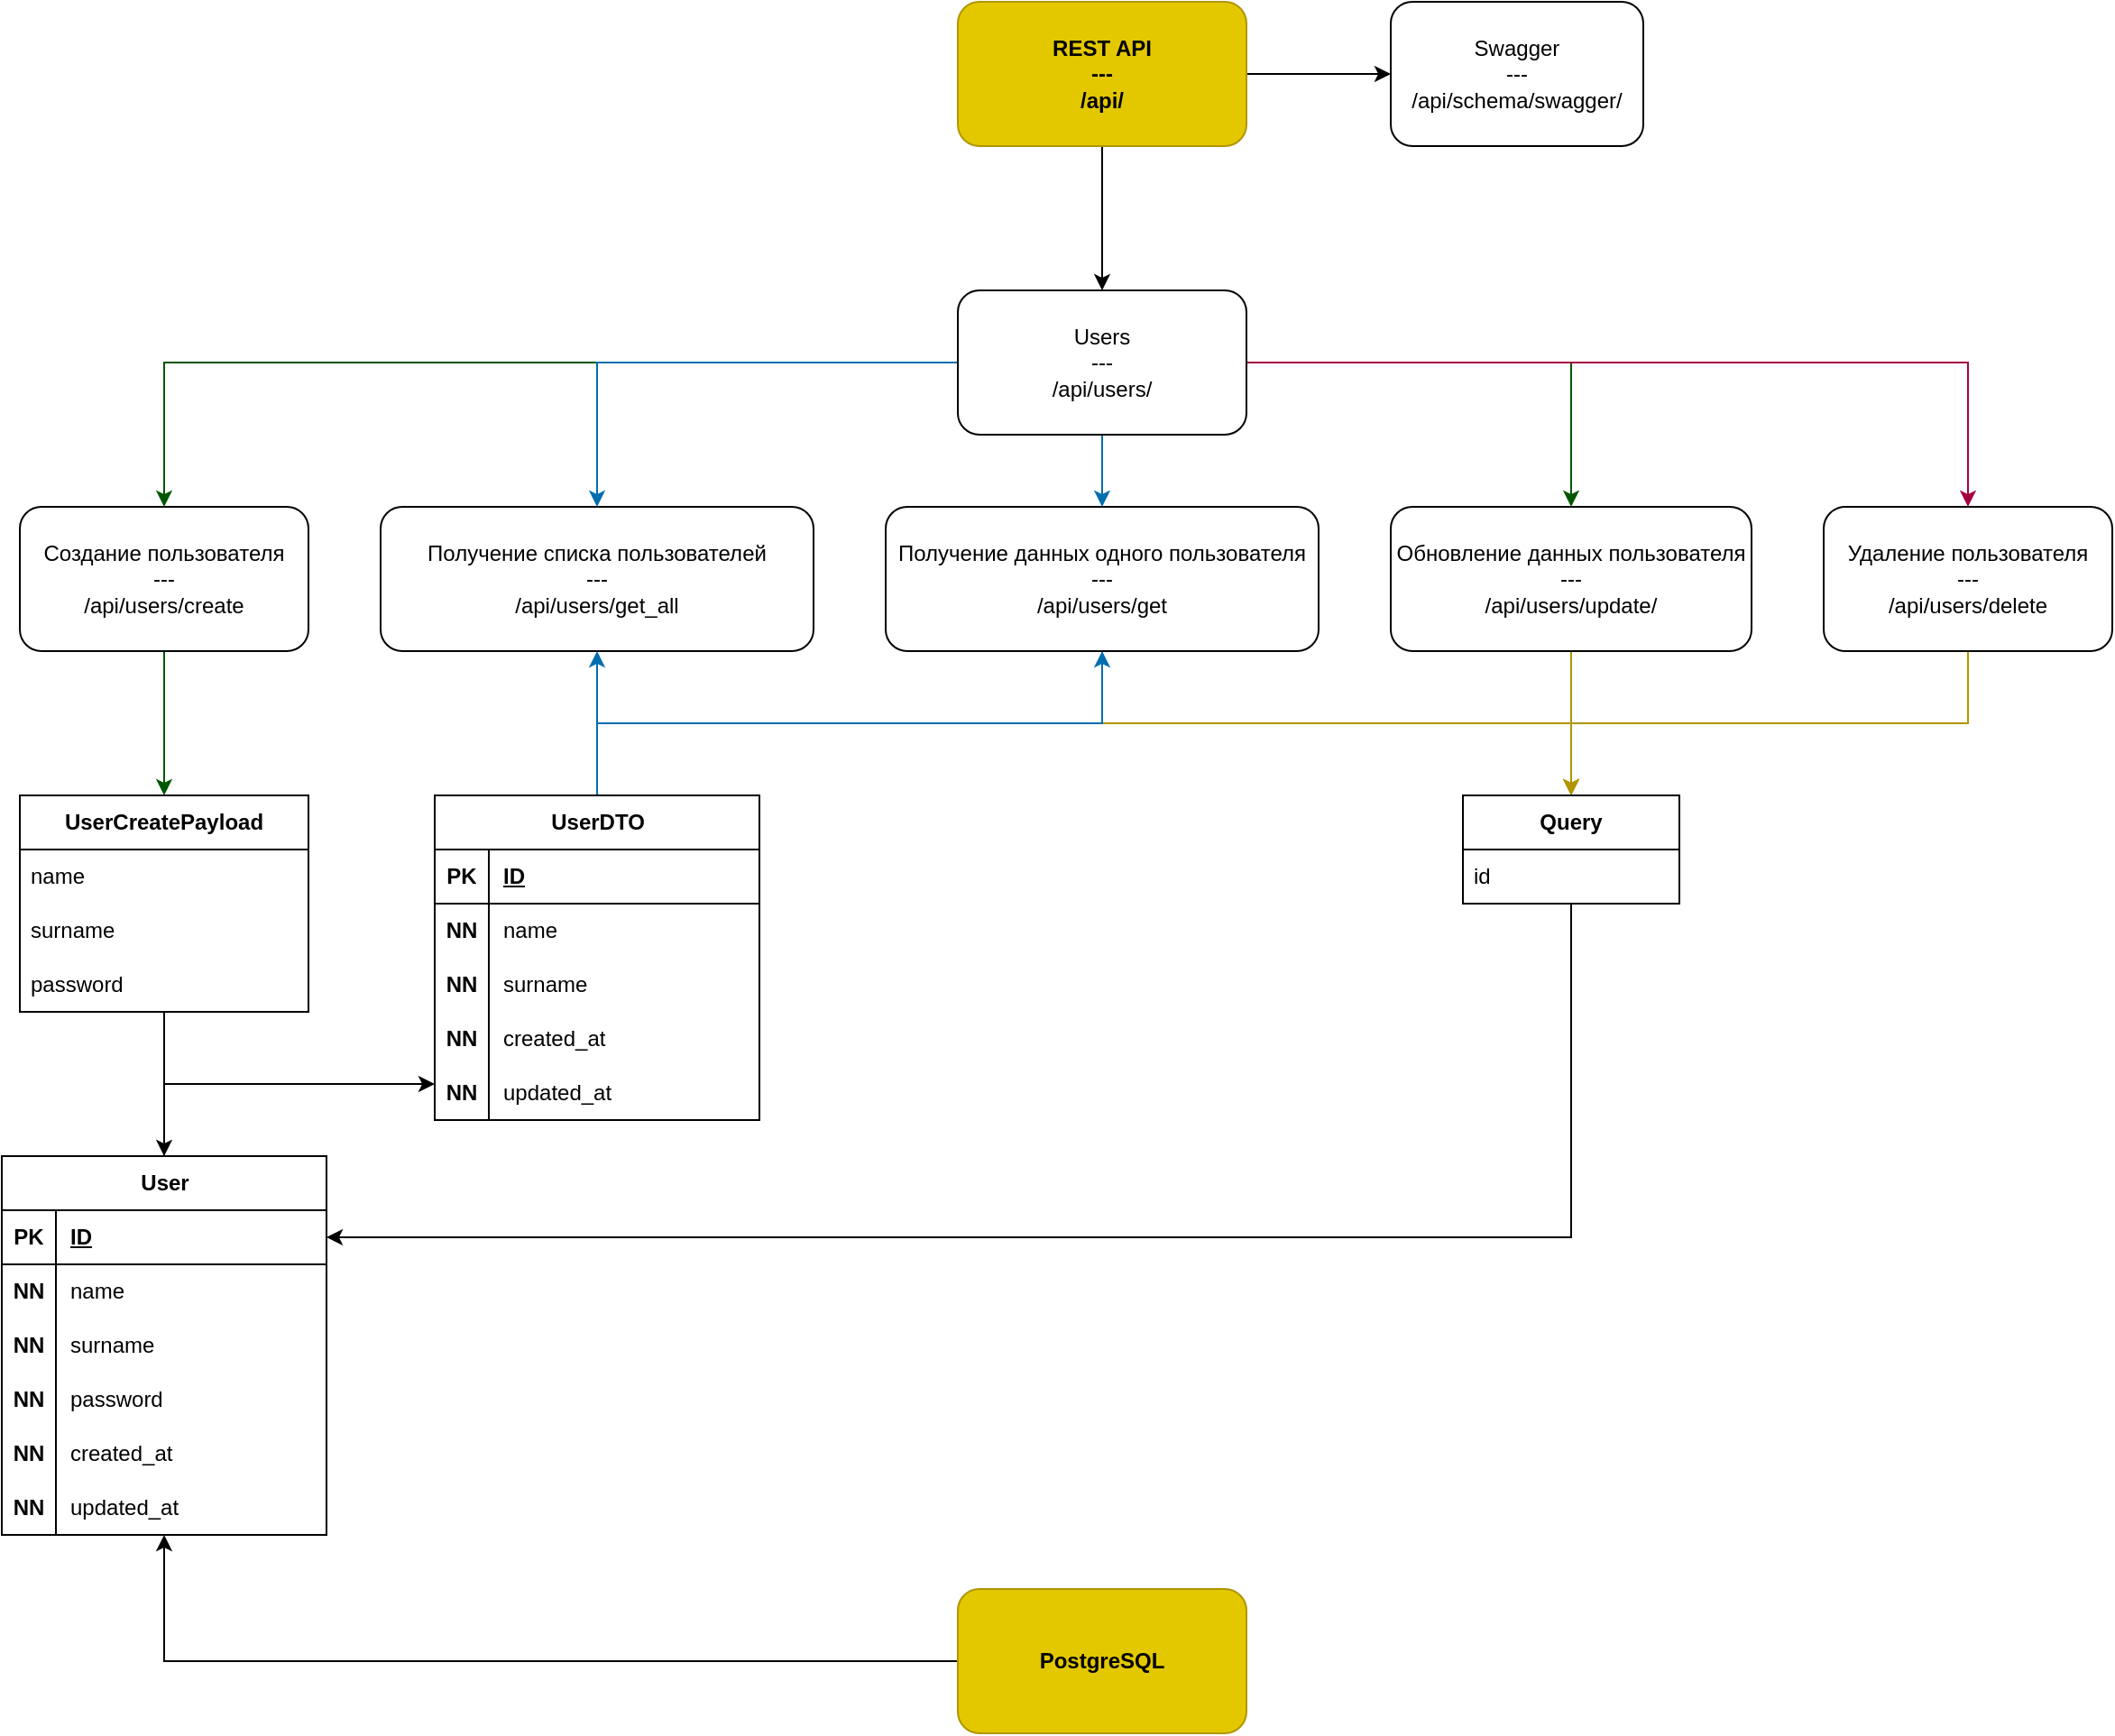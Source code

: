 <mxfile version="26.2.2">
  <diagram name="Page-1" id="5zJlX-YoZaNQF9OpYBEF">
    <mxGraphModel dx="3200" dy="1204" grid="1" gridSize="10" guides="1" tooltips="1" connect="1" arrows="1" fold="1" page="1" pageScale="1" pageWidth="850" pageHeight="1100" math="0" shadow="0">
      <root>
        <mxCell id="0" />
        <mxCell id="1" parent="0" />
        <mxCell id="qmt6e6BJGcGWodywch0B-91" style="edgeStyle=orthogonalEdgeStyle;rounded=0;orthogonalLoop=1;jettySize=auto;html=1;" edge="1" parent="1" source="qmt6e6BJGcGWodywch0B-2" target="qmt6e6BJGcGWodywch0B-37">
          <mxGeometry relative="1" as="geometry">
            <Array as="points">
              <mxPoint x="-480" y="630" />
            </Array>
          </mxGeometry>
        </mxCell>
        <mxCell id="qmt6e6BJGcGWodywch0B-2" value="User" style="shape=table;startSize=30;container=1;collapsible=1;childLayout=tableLayout;fixedRows=1;rowLines=0;fontStyle=1;align=center;resizeLast=1;html=1;" vertex="1" parent="1">
          <mxGeometry x="-570" y="670" width="180" height="210" as="geometry" />
        </mxCell>
        <mxCell id="qmt6e6BJGcGWodywch0B-3" value="" style="shape=tableRow;horizontal=0;startSize=0;swimlaneHead=0;swimlaneBody=0;fillColor=none;collapsible=0;dropTarget=0;points=[[0,0.5],[1,0.5]];portConstraint=eastwest;top=0;left=0;right=0;bottom=1;" vertex="1" parent="qmt6e6BJGcGWodywch0B-2">
          <mxGeometry y="30" width="180" height="30" as="geometry" />
        </mxCell>
        <mxCell id="qmt6e6BJGcGWodywch0B-4" value="PK" style="shape=partialRectangle;connectable=0;fillColor=none;top=0;left=0;bottom=0;right=0;fontStyle=1;overflow=hidden;whiteSpace=wrap;html=1;" vertex="1" parent="qmt6e6BJGcGWodywch0B-3">
          <mxGeometry width="30" height="30" as="geometry">
            <mxRectangle width="30" height="30" as="alternateBounds" />
          </mxGeometry>
        </mxCell>
        <mxCell id="qmt6e6BJGcGWodywch0B-5" value="ID" style="shape=partialRectangle;connectable=0;fillColor=none;top=0;left=0;bottom=0;right=0;align=left;spacingLeft=6;fontStyle=5;overflow=hidden;whiteSpace=wrap;html=1;" vertex="1" parent="qmt6e6BJGcGWodywch0B-3">
          <mxGeometry x="30" width="150" height="30" as="geometry">
            <mxRectangle width="150" height="30" as="alternateBounds" />
          </mxGeometry>
        </mxCell>
        <mxCell id="qmt6e6BJGcGWodywch0B-6" value="" style="shape=tableRow;horizontal=0;startSize=0;swimlaneHead=0;swimlaneBody=0;fillColor=none;collapsible=0;dropTarget=0;points=[[0,0.5],[1,0.5]];portConstraint=eastwest;top=0;left=0;right=0;bottom=0;" vertex="1" parent="qmt6e6BJGcGWodywch0B-2">
          <mxGeometry y="60" width="180" height="30" as="geometry" />
        </mxCell>
        <mxCell id="qmt6e6BJGcGWodywch0B-7" value="&lt;b&gt;NN&lt;/b&gt;" style="shape=partialRectangle;connectable=0;fillColor=none;top=0;left=0;bottom=0;right=0;editable=1;overflow=hidden;whiteSpace=wrap;html=1;" vertex="1" parent="qmt6e6BJGcGWodywch0B-6">
          <mxGeometry width="30" height="30" as="geometry">
            <mxRectangle width="30" height="30" as="alternateBounds" />
          </mxGeometry>
        </mxCell>
        <mxCell id="qmt6e6BJGcGWodywch0B-8" value="name" style="shape=partialRectangle;connectable=0;fillColor=none;top=0;left=0;bottom=0;right=0;align=left;spacingLeft=6;overflow=hidden;whiteSpace=wrap;html=1;" vertex="1" parent="qmt6e6BJGcGWodywch0B-6">
          <mxGeometry x="30" width="150" height="30" as="geometry">
            <mxRectangle width="150" height="30" as="alternateBounds" />
          </mxGeometry>
        </mxCell>
        <mxCell id="qmt6e6BJGcGWodywch0B-9" value="" style="shape=tableRow;horizontal=0;startSize=0;swimlaneHead=0;swimlaneBody=0;fillColor=none;collapsible=0;dropTarget=0;points=[[0,0.5],[1,0.5]];portConstraint=eastwest;top=0;left=0;right=0;bottom=0;" vertex="1" parent="qmt6e6BJGcGWodywch0B-2">
          <mxGeometry y="90" width="180" height="30" as="geometry" />
        </mxCell>
        <mxCell id="qmt6e6BJGcGWodywch0B-10" value="&lt;b&gt;NN&lt;/b&gt;" style="shape=partialRectangle;connectable=0;fillColor=none;top=0;left=0;bottom=0;right=0;editable=1;overflow=hidden;whiteSpace=wrap;html=1;" vertex="1" parent="qmt6e6BJGcGWodywch0B-9">
          <mxGeometry width="30" height="30" as="geometry">
            <mxRectangle width="30" height="30" as="alternateBounds" />
          </mxGeometry>
        </mxCell>
        <mxCell id="qmt6e6BJGcGWodywch0B-11" value="surname" style="shape=partialRectangle;connectable=0;fillColor=none;top=0;left=0;bottom=0;right=0;align=left;spacingLeft=6;overflow=hidden;whiteSpace=wrap;html=1;" vertex="1" parent="qmt6e6BJGcGWodywch0B-9">
          <mxGeometry x="30" width="150" height="30" as="geometry">
            <mxRectangle width="150" height="30" as="alternateBounds" />
          </mxGeometry>
        </mxCell>
        <mxCell id="qmt6e6BJGcGWodywch0B-12" value="" style="shape=tableRow;horizontal=0;startSize=0;swimlaneHead=0;swimlaneBody=0;fillColor=none;collapsible=0;dropTarget=0;points=[[0,0.5],[1,0.5]];portConstraint=eastwest;top=0;left=0;right=0;bottom=0;" vertex="1" parent="qmt6e6BJGcGWodywch0B-2">
          <mxGeometry y="120" width="180" height="30" as="geometry" />
        </mxCell>
        <mxCell id="qmt6e6BJGcGWodywch0B-13" value="&lt;b&gt;NN&lt;/b&gt;" style="shape=partialRectangle;connectable=0;fillColor=none;top=0;left=0;bottom=0;right=0;editable=1;overflow=hidden;whiteSpace=wrap;html=1;" vertex="1" parent="qmt6e6BJGcGWodywch0B-12">
          <mxGeometry width="30" height="30" as="geometry">
            <mxRectangle width="30" height="30" as="alternateBounds" />
          </mxGeometry>
        </mxCell>
        <mxCell id="qmt6e6BJGcGWodywch0B-14" value="password" style="shape=partialRectangle;connectable=0;fillColor=none;top=0;left=0;bottom=0;right=0;align=left;spacingLeft=6;overflow=hidden;whiteSpace=wrap;html=1;" vertex="1" parent="qmt6e6BJGcGWodywch0B-12">
          <mxGeometry x="30" width="150" height="30" as="geometry">
            <mxRectangle width="150" height="30" as="alternateBounds" />
          </mxGeometry>
        </mxCell>
        <mxCell id="qmt6e6BJGcGWodywch0B-18" style="shape=tableRow;horizontal=0;startSize=0;swimlaneHead=0;swimlaneBody=0;fillColor=none;collapsible=0;dropTarget=0;points=[[0,0.5],[1,0.5]];portConstraint=eastwest;top=0;left=0;right=0;bottom=0;" vertex="1" parent="qmt6e6BJGcGWodywch0B-2">
          <mxGeometry y="150" width="180" height="30" as="geometry" />
        </mxCell>
        <mxCell id="qmt6e6BJGcGWodywch0B-19" value="&lt;b&gt;NN&lt;/b&gt;" style="shape=partialRectangle;connectable=0;fillColor=none;top=0;left=0;bottom=0;right=0;editable=1;overflow=hidden;whiteSpace=wrap;html=1;" vertex="1" parent="qmt6e6BJGcGWodywch0B-18">
          <mxGeometry width="30" height="30" as="geometry">
            <mxRectangle width="30" height="30" as="alternateBounds" />
          </mxGeometry>
        </mxCell>
        <mxCell id="qmt6e6BJGcGWodywch0B-20" value="created_at" style="shape=partialRectangle;connectable=0;fillColor=none;top=0;left=0;bottom=0;right=0;align=left;spacingLeft=6;overflow=hidden;whiteSpace=wrap;html=1;" vertex="1" parent="qmt6e6BJGcGWodywch0B-18">
          <mxGeometry x="30" width="150" height="30" as="geometry">
            <mxRectangle width="150" height="30" as="alternateBounds" />
          </mxGeometry>
        </mxCell>
        <mxCell id="qmt6e6BJGcGWodywch0B-15" style="shape=tableRow;horizontal=0;startSize=0;swimlaneHead=0;swimlaneBody=0;fillColor=none;collapsible=0;dropTarget=0;points=[[0,0.5],[1,0.5]];portConstraint=eastwest;top=0;left=0;right=0;bottom=0;" vertex="1" parent="qmt6e6BJGcGWodywch0B-2">
          <mxGeometry y="180" width="180" height="30" as="geometry" />
        </mxCell>
        <mxCell id="qmt6e6BJGcGWodywch0B-16" value="&lt;b&gt;NN&lt;/b&gt;" style="shape=partialRectangle;connectable=0;fillColor=none;top=0;left=0;bottom=0;right=0;editable=1;overflow=hidden;whiteSpace=wrap;html=1;" vertex="1" parent="qmt6e6BJGcGWodywch0B-15">
          <mxGeometry width="30" height="30" as="geometry">
            <mxRectangle width="30" height="30" as="alternateBounds" />
          </mxGeometry>
        </mxCell>
        <mxCell id="qmt6e6BJGcGWodywch0B-17" value="updated_at" style="shape=partialRectangle;connectable=0;fillColor=none;top=0;left=0;bottom=0;right=0;align=left;spacingLeft=6;overflow=hidden;whiteSpace=wrap;html=1;" vertex="1" parent="qmt6e6BJGcGWodywch0B-15">
          <mxGeometry x="30" width="150" height="30" as="geometry">
            <mxRectangle width="150" height="30" as="alternateBounds" />
          </mxGeometry>
        </mxCell>
        <mxCell id="qmt6e6BJGcGWodywch0B-23" value="" style="edgeStyle=orthogonalEdgeStyle;rounded=0;orthogonalLoop=1;jettySize=auto;html=1;" edge="1" parent="1" source="qmt6e6BJGcGWodywch0B-21" target="qmt6e6BJGcGWodywch0B-22">
          <mxGeometry relative="1" as="geometry" />
        </mxCell>
        <mxCell id="qmt6e6BJGcGWodywch0B-36" value="" style="edgeStyle=orthogonalEdgeStyle;rounded=0;orthogonalLoop=1;jettySize=auto;html=1;" edge="1" parent="1" source="qmt6e6BJGcGWodywch0B-21" target="qmt6e6BJGcGWodywch0B-35">
          <mxGeometry relative="1" as="geometry" />
        </mxCell>
        <mxCell id="qmt6e6BJGcGWodywch0B-21" value="&lt;b&gt;REST API&lt;/b&gt;&lt;div&gt;&lt;b&gt;---&lt;/b&gt;&lt;/div&gt;&lt;div&gt;&lt;b&gt;/api/&lt;/b&gt;&lt;/div&gt;" style="rounded=1;whiteSpace=wrap;html=1;fillColor=#e3c800;fontColor=#000000;strokeColor=#B09500;" vertex="1" parent="1">
          <mxGeometry x="-40" y="30" width="160" height="80" as="geometry" />
        </mxCell>
        <mxCell id="qmt6e6BJGcGWodywch0B-25" value="" style="edgeStyle=orthogonalEdgeStyle;rounded=0;orthogonalLoop=1;jettySize=auto;html=1;fillColor=#008a00;strokeColor=#005700;" edge="1" parent="1" source="qmt6e6BJGcGWodywch0B-22" target="qmt6e6BJGcGWodywch0B-24">
          <mxGeometry relative="1" as="geometry" />
        </mxCell>
        <mxCell id="qmt6e6BJGcGWodywch0B-28" value="" style="edgeStyle=orthogonalEdgeStyle;rounded=0;orthogonalLoop=1;jettySize=auto;html=1;fillColor=#1ba1e2;strokeColor=#006EAF;" edge="1" parent="1" source="qmt6e6BJGcGWodywch0B-22" target="qmt6e6BJGcGWodywch0B-27">
          <mxGeometry relative="1" as="geometry" />
        </mxCell>
        <mxCell id="qmt6e6BJGcGWodywch0B-30" value="" style="edgeStyle=orthogonalEdgeStyle;rounded=0;orthogonalLoop=1;jettySize=auto;html=1;fillColor=#1ba1e2;strokeColor=#006EAF;" edge="1" parent="1" source="qmt6e6BJGcGWodywch0B-22" target="qmt6e6BJGcGWodywch0B-29">
          <mxGeometry relative="1" as="geometry" />
        </mxCell>
        <mxCell id="qmt6e6BJGcGWodywch0B-32" value="" style="edgeStyle=orthogonalEdgeStyle;rounded=0;orthogonalLoop=1;jettySize=auto;html=1;fillColor=#008a00;strokeColor=#005700;" edge="1" parent="1" source="qmt6e6BJGcGWodywch0B-22" target="qmt6e6BJGcGWodywch0B-31">
          <mxGeometry relative="1" as="geometry" />
        </mxCell>
        <mxCell id="qmt6e6BJGcGWodywch0B-34" value="" style="edgeStyle=orthogonalEdgeStyle;rounded=0;orthogonalLoop=1;jettySize=auto;html=1;fillColor=#d80073;strokeColor=#A50040;" edge="1" parent="1" source="qmt6e6BJGcGWodywch0B-22" target="qmt6e6BJGcGWodywch0B-33">
          <mxGeometry relative="1" as="geometry" />
        </mxCell>
        <mxCell id="qmt6e6BJGcGWodywch0B-22" value="Users&lt;div&gt;---&lt;/div&gt;&lt;div&gt;/api/users/&lt;/div&gt;" style="whiteSpace=wrap;html=1;rounded=1;" vertex="1" parent="1">
          <mxGeometry x="-40" y="190" width="160" height="80" as="geometry" />
        </mxCell>
        <mxCell id="qmt6e6BJGcGWodywch0B-77" style="edgeStyle=orthogonalEdgeStyle;rounded=0;orthogonalLoop=1;jettySize=auto;html=1;fillColor=#008a00;strokeColor=#005700;" edge="1" parent="1" source="qmt6e6BJGcGWodywch0B-24" target="qmt6e6BJGcGWodywch0B-72">
          <mxGeometry relative="1" as="geometry" />
        </mxCell>
        <mxCell id="qmt6e6BJGcGWodywch0B-24" value="Создание пользователя&lt;div&gt;---&lt;/div&gt;&lt;div&gt;/api/users/create&lt;/div&gt;" style="whiteSpace=wrap;html=1;rounded=1;" vertex="1" parent="1">
          <mxGeometry x="-560" y="310" width="160" height="80" as="geometry" />
        </mxCell>
        <mxCell id="qmt6e6BJGcGWodywch0B-27" value="Получение списка пользователей&lt;div&gt;---&lt;/div&gt;&lt;div&gt;/api/users/get_all&lt;/div&gt;" style="whiteSpace=wrap;html=1;rounded=1;" vertex="1" parent="1">
          <mxGeometry x="-360" y="310" width="240" height="80" as="geometry" />
        </mxCell>
        <mxCell id="qmt6e6BJGcGWodywch0B-93" style="edgeStyle=orthogonalEdgeStyle;rounded=0;orthogonalLoop=1;jettySize=auto;html=1;fillColor=#e3c800;strokeColor=#B09500;" edge="1" parent="1" source="qmt6e6BJGcGWodywch0B-29" target="qmt6e6BJGcGWodywch0B-83">
          <mxGeometry relative="1" as="geometry">
            <Array as="points">
              <mxPoint x="40" y="430" />
              <mxPoint x="300" y="430" />
            </Array>
          </mxGeometry>
        </mxCell>
        <mxCell id="qmt6e6BJGcGWodywch0B-29" value="Получение данных одного пользователя&lt;div&gt;---&lt;/div&gt;&lt;div&gt;/api/users/get&lt;/div&gt;" style="whiteSpace=wrap;html=1;rounded=1;" vertex="1" parent="1">
          <mxGeometry x="-80" y="310" width="240" height="80" as="geometry" />
        </mxCell>
        <mxCell id="qmt6e6BJGcGWodywch0B-95" style="edgeStyle=orthogonalEdgeStyle;rounded=0;orthogonalLoop=1;jettySize=auto;html=1;fillColor=#e3c800;strokeColor=#B09500;" edge="1" parent="1" source="qmt6e6BJGcGWodywch0B-31" target="qmt6e6BJGcGWodywch0B-83">
          <mxGeometry relative="1" as="geometry">
            <Array as="points">
              <mxPoint x="300" y="400" />
              <mxPoint x="300" y="400" />
            </Array>
          </mxGeometry>
        </mxCell>
        <mxCell id="qmt6e6BJGcGWodywch0B-31" value="Обновление данных пользователя&lt;div&gt;---&lt;/div&gt;&lt;div&gt;/api/users/update/&lt;/div&gt;" style="whiteSpace=wrap;html=1;rounded=1;" vertex="1" parent="1">
          <mxGeometry x="200" y="310" width="200" height="80" as="geometry" />
        </mxCell>
        <mxCell id="qmt6e6BJGcGWodywch0B-96" style="edgeStyle=orthogonalEdgeStyle;rounded=0;orthogonalLoop=1;jettySize=auto;html=1;fillColor=#e3c800;strokeColor=#B09500;" edge="1" parent="1" source="qmt6e6BJGcGWodywch0B-33" target="qmt6e6BJGcGWodywch0B-83">
          <mxGeometry relative="1" as="geometry">
            <Array as="points">
              <mxPoint x="520" y="430" />
              <mxPoint x="300" y="430" />
            </Array>
          </mxGeometry>
        </mxCell>
        <mxCell id="qmt6e6BJGcGWodywch0B-33" value="Удаление пользователя&lt;div&gt;---&lt;/div&gt;&lt;div&gt;/api/users/delete&lt;/div&gt;" style="whiteSpace=wrap;html=1;rounded=1;" vertex="1" parent="1">
          <mxGeometry x="440" y="310" width="160" height="80" as="geometry" />
        </mxCell>
        <mxCell id="qmt6e6BJGcGWodywch0B-35" value="Swagger&lt;div&gt;---&lt;/div&gt;&lt;div&gt;/api/schema/swagger/&lt;/div&gt;" style="whiteSpace=wrap;html=1;rounded=1;" vertex="1" parent="1">
          <mxGeometry x="200" y="30" width="140" height="80" as="geometry" />
        </mxCell>
        <mxCell id="qmt6e6BJGcGWodywch0B-82" style="edgeStyle=orthogonalEdgeStyle;rounded=0;orthogonalLoop=1;jettySize=auto;html=1;fillColor=#1ba1e2;strokeColor=#006EAF;" edge="1" parent="1" source="qmt6e6BJGcGWodywch0B-37" target="qmt6e6BJGcGWodywch0B-27">
          <mxGeometry relative="1" as="geometry" />
        </mxCell>
        <mxCell id="qmt6e6BJGcGWodywch0B-98" style="edgeStyle=orthogonalEdgeStyle;rounded=0;orthogonalLoop=1;jettySize=auto;html=1;fillColor=#1ba1e2;strokeColor=#006EAF;" edge="1" parent="1" source="qmt6e6BJGcGWodywch0B-37" target="qmt6e6BJGcGWodywch0B-29">
          <mxGeometry relative="1" as="geometry">
            <Array as="points">
              <mxPoint x="-240" y="430" />
              <mxPoint x="40" y="430" />
            </Array>
          </mxGeometry>
        </mxCell>
        <mxCell id="qmt6e6BJGcGWodywch0B-37" value="UserDTO" style="shape=table;startSize=30;container=1;collapsible=1;childLayout=tableLayout;fixedRows=1;rowLines=0;fontStyle=1;align=center;resizeLast=1;html=1;" vertex="1" parent="1">
          <mxGeometry x="-330" y="470" width="180" height="180" as="geometry" />
        </mxCell>
        <mxCell id="qmt6e6BJGcGWodywch0B-38" value="" style="shape=tableRow;horizontal=0;startSize=0;swimlaneHead=0;swimlaneBody=0;fillColor=none;collapsible=0;dropTarget=0;points=[[0,0.5],[1,0.5]];portConstraint=eastwest;top=0;left=0;right=0;bottom=1;" vertex="1" parent="qmt6e6BJGcGWodywch0B-37">
          <mxGeometry y="30" width="180" height="30" as="geometry" />
        </mxCell>
        <mxCell id="qmt6e6BJGcGWodywch0B-39" value="PK" style="shape=partialRectangle;connectable=0;fillColor=none;top=0;left=0;bottom=0;right=0;fontStyle=1;overflow=hidden;whiteSpace=wrap;html=1;" vertex="1" parent="qmt6e6BJGcGWodywch0B-38">
          <mxGeometry width="30" height="30" as="geometry">
            <mxRectangle width="30" height="30" as="alternateBounds" />
          </mxGeometry>
        </mxCell>
        <mxCell id="qmt6e6BJGcGWodywch0B-40" value="ID" style="shape=partialRectangle;connectable=0;fillColor=none;top=0;left=0;bottom=0;right=0;align=left;spacingLeft=6;fontStyle=5;overflow=hidden;whiteSpace=wrap;html=1;" vertex="1" parent="qmt6e6BJGcGWodywch0B-38">
          <mxGeometry x="30" width="150" height="30" as="geometry">
            <mxRectangle width="150" height="30" as="alternateBounds" />
          </mxGeometry>
        </mxCell>
        <mxCell id="qmt6e6BJGcGWodywch0B-41" value="" style="shape=tableRow;horizontal=0;startSize=0;swimlaneHead=0;swimlaneBody=0;fillColor=none;collapsible=0;dropTarget=0;points=[[0,0.5],[1,0.5]];portConstraint=eastwest;top=0;left=0;right=0;bottom=0;" vertex="1" parent="qmt6e6BJGcGWodywch0B-37">
          <mxGeometry y="60" width="180" height="30" as="geometry" />
        </mxCell>
        <mxCell id="qmt6e6BJGcGWodywch0B-42" value="&lt;b&gt;NN&lt;/b&gt;" style="shape=partialRectangle;connectable=0;fillColor=none;top=0;left=0;bottom=0;right=0;editable=1;overflow=hidden;whiteSpace=wrap;html=1;" vertex="1" parent="qmt6e6BJGcGWodywch0B-41">
          <mxGeometry width="30" height="30" as="geometry">
            <mxRectangle width="30" height="30" as="alternateBounds" />
          </mxGeometry>
        </mxCell>
        <mxCell id="qmt6e6BJGcGWodywch0B-43" value="name" style="shape=partialRectangle;connectable=0;fillColor=none;top=0;left=0;bottom=0;right=0;align=left;spacingLeft=6;overflow=hidden;whiteSpace=wrap;html=1;" vertex="1" parent="qmt6e6BJGcGWodywch0B-41">
          <mxGeometry x="30" width="150" height="30" as="geometry">
            <mxRectangle width="150" height="30" as="alternateBounds" />
          </mxGeometry>
        </mxCell>
        <mxCell id="qmt6e6BJGcGWodywch0B-44" value="" style="shape=tableRow;horizontal=0;startSize=0;swimlaneHead=0;swimlaneBody=0;fillColor=none;collapsible=0;dropTarget=0;points=[[0,0.5],[1,0.5]];portConstraint=eastwest;top=0;left=0;right=0;bottom=0;" vertex="1" parent="qmt6e6BJGcGWodywch0B-37">
          <mxGeometry y="90" width="180" height="30" as="geometry" />
        </mxCell>
        <mxCell id="qmt6e6BJGcGWodywch0B-45" value="&lt;b&gt;NN&lt;/b&gt;" style="shape=partialRectangle;connectable=0;fillColor=none;top=0;left=0;bottom=0;right=0;editable=1;overflow=hidden;whiteSpace=wrap;html=1;" vertex="1" parent="qmt6e6BJGcGWodywch0B-44">
          <mxGeometry width="30" height="30" as="geometry">
            <mxRectangle width="30" height="30" as="alternateBounds" />
          </mxGeometry>
        </mxCell>
        <mxCell id="qmt6e6BJGcGWodywch0B-46" value="surname" style="shape=partialRectangle;connectable=0;fillColor=none;top=0;left=0;bottom=0;right=0;align=left;spacingLeft=6;overflow=hidden;whiteSpace=wrap;html=1;" vertex="1" parent="qmt6e6BJGcGWodywch0B-44">
          <mxGeometry x="30" width="150" height="30" as="geometry">
            <mxRectangle width="150" height="30" as="alternateBounds" />
          </mxGeometry>
        </mxCell>
        <mxCell id="qmt6e6BJGcGWodywch0B-50" style="shape=tableRow;horizontal=0;startSize=0;swimlaneHead=0;swimlaneBody=0;fillColor=none;collapsible=0;dropTarget=0;points=[[0,0.5],[1,0.5]];portConstraint=eastwest;top=0;left=0;right=0;bottom=0;" vertex="1" parent="qmt6e6BJGcGWodywch0B-37">
          <mxGeometry y="120" width="180" height="30" as="geometry" />
        </mxCell>
        <mxCell id="qmt6e6BJGcGWodywch0B-51" value="&lt;b&gt;NN&lt;/b&gt;" style="shape=partialRectangle;connectable=0;fillColor=none;top=0;left=0;bottom=0;right=0;editable=1;overflow=hidden;whiteSpace=wrap;html=1;" vertex="1" parent="qmt6e6BJGcGWodywch0B-50">
          <mxGeometry width="30" height="30" as="geometry">
            <mxRectangle width="30" height="30" as="alternateBounds" />
          </mxGeometry>
        </mxCell>
        <mxCell id="qmt6e6BJGcGWodywch0B-52" value="created_at" style="shape=partialRectangle;connectable=0;fillColor=none;top=0;left=0;bottom=0;right=0;align=left;spacingLeft=6;overflow=hidden;whiteSpace=wrap;html=1;" vertex="1" parent="qmt6e6BJGcGWodywch0B-50">
          <mxGeometry x="30" width="150" height="30" as="geometry">
            <mxRectangle width="150" height="30" as="alternateBounds" />
          </mxGeometry>
        </mxCell>
        <mxCell id="qmt6e6BJGcGWodywch0B-53" style="shape=tableRow;horizontal=0;startSize=0;swimlaneHead=0;swimlaneBody=0;fillColor=none;collapsible=0;dropTarget=0;points=[[0,0.5],[1,0.5]];portConstraint=eastwest;top=0;left=0;right=0;bottom=0;" vertex="1" parent="qmt6e6BJGcGWodywch0B-37">
          <mxGeometry y="150" width="180" height="30" as="geometry" />
        </mxCell>
        <mxCell id="qmt6e6BJGcGWodywch0B-54" value="&lt;b&gt;NN&lt;/b&gt;" style="shape=partialRectangle;connectable=0;fillColor=none;top=0;left=0;bottom=0;right=0;editable=1;overflow=hidden;whiteSpace=wrap;html=1;" vertex="1" parent="qmt6e6BJGcGWodywch0B-53">
          <mxGeometry width="30" height="30" as="geometry">
            <mxRectangle width="30" height="30" as="alternateBounds" />
          </mxGeometry>
        </mxCell>
        <mxCell id="qmt6e6BJGcGWodywch0B-55" value="updated_at" style="shape=partialRectangle;connectable=0;fillColor=none;top=0;left=0;bottom=0;right=0;align=left;spacingLeft=6;overflow=hidden;whiteSpace=wrap;html=1;" vertex="1" parent="qmt6e6BJGcGWodywch0B-53">
          <mxGeometry x="30" width="150" height="30" as="geometry">
            <mxRectangle width="150" height="30" as="alternateBounds" />
          </mxGeometry>
        </mxCell>
        <mxCell id="qmt6e6BJGcGWodywch0B-78" style="edgeStyle=orthogonalEdgeStyle;rounded=0;orthogonalLoop=1;jettySize=auto;html=1;" edge="1" parent="1" source="qmt6e6BJGcGWodywch0B-72" target="qmt6e6BJGcGWodywch0B-2">
          <mxGeometry relative="1" as="geometry" />
        </mxCell>
        <mxCell id="qmt6e6BJGcGWodywch0B-72" value="&lt;span style=&quot;font-weight: 700; text-wrap-mode: nowrap;&quot;&gt;UserCreatePayload&lt;/span&gt;" style="swimlane;fontStyle=0;childLayout=stackLayout;horizontal=1;startSize=30;horizontalStack=0;resizeParent=1;resizeParentMax=0;resizeLast=0;collapsible=1;marginBottom=0;whiteSpace=wrap;html=1;" vertex="1" parent="1">
          <mxGeometry x="-560" y="470" width="160" height="120" as="geometry" />
        </mxCell>
        <mxCell id="qmt6e6BJGcGWodywch0B-73" value="name" style="text;strokeColor=none;fillColor=none;align=left;verticalAlign=middle;spacingLeft=4;spacingRight=4;overflow=hidden;points=[[0,0.5],[1,0.5]];portConstraint=eastwest;rotatable=0;whiteSpace=wrap;html=1;" vertex="1" parent="qmt6e6BJGcGWodywch0B-72">
          <mxGeometry y="30" width="160" height="30" as="geometry" />
        </mxCell>
        <mxCell id="qmt6e6BJGcGWodywch0B-74" value="surname" style="text;strokeColor=none;fillColor=none;align=left;verticalAlign=middle;spacingLeft=4;spacingRight=4;overflow=hidden;points=[[0,0.5],[1,0.5]];portConstraint=eastwest;rotatable=0;whiteSpace=wrap;html=1;" vertex="1" parent="qmt6e6BJGcGWodywch0B-72">
          <mxGeometry y="60" width="160" height="30" as="geometry" />
        </mxCell>
        <mxCell id="qmt6e6BJGcGWodywch0B-75" value="password" style="text;strokeColor=none;fillColor=none;align=left;verticalAlign=middle;spacingLeft=4;spacingRight=4;overflow=hidden;points=[[0,0.5],[1,0.5]];portConstraint=eastwest;rotatable=0;whiteSpace=wrap;html=1;" vertex="1" parent="qmt6e6BJGcGWodywch0B-72">
          <mxGeometry y="90" width="160" height="30" as="geometry" />
        </mxCell>
        <mxCell id="qmt6e6BJGcGWodywch0B-83" value="&lt;span style=&quot;font-weight: 700; text-wrap-mode: nowrap;&quot;&gt;Query&lt;/span&gt;" style="swimlane;fontStyle=0;childLayout=stackLayout;horizontal=1;startSize=30;horizontalStack=0;resizeParent=1;resizeParentMax=0;resizeLast=0;collapsible=1;marginBottom=0;whiteSpace=wrap;html=1;" vertex="1" parent="1">
          <mxGeometry x="240" y="470" width="120" height="60" as="geometry" />
        </mxCell>
        <mxCell id="qmt6e6BJGcGWodywch0B-84" value="id" style="text;strokeColor=none;fillColor=none;align=left;verticalAlign=middle;spacingLeft=4;spacingRight=4;overflow=hidden;points=[[0,0.5],[1,0.5]];portConstraint=eastwest;rotatable=0;whiteSpace=wrap;html=1;" vertex="1" parent="qmt6e6BJGcGWodywch0B-83">
          <mxGeometry y="30" width="120" height="30" as="geometry" />
        </mxCell>
        <mxCell id="qmt6e6BJGcGWodywch0B-97" style="edgeStyle=orthogonalEdgeStyle;rounded=0;orthogonalLoop=1;jettySize=auto;html=1;" edge="1" parent="1" source="qmt6e6BJGcGWodywch0B-84" target="qmt6e6BJGcGWodywch0B-3">
          <mxGeometry relative="1" as="geometry">
            <Array as="points">
              <mxPoint x="300" y="715" />
            </Array>
          </mxGeometry>
        </mxCell>
        <mxCell id="qmt6e6BJGcGWodywch0B-101" style="edgeStyle=orthogonalEdgeStyle;rounded=0;orthogonalLoop=1;jettySize=auto;html=1;" edge="1" parent="1" source="qmt6e6BJGcGWodywch0B-99" target="qmt6e6BJGcGWodywch0B-2">
          <mxGeometry relative="1" as="geometry" />
        </mxCell>
        <mxCell id="qmt6e6BJGcGWodywch0B-99" value="&lt;b&gt;PostgreSQL&lt;/b&gt;" style="rounded=1;whiteSpace=wrap;html=1;fillColor=#e3c800;fontColor=#000000;strokeColor=#B09500;" vertex="1" parent="1">
          <mxGeometry x="-40" y="910" width="160" height="80" as="geometry" />
        </mxCell>
      </root>
    </mxGraphModel>
  </diagram>
</mxfile>
